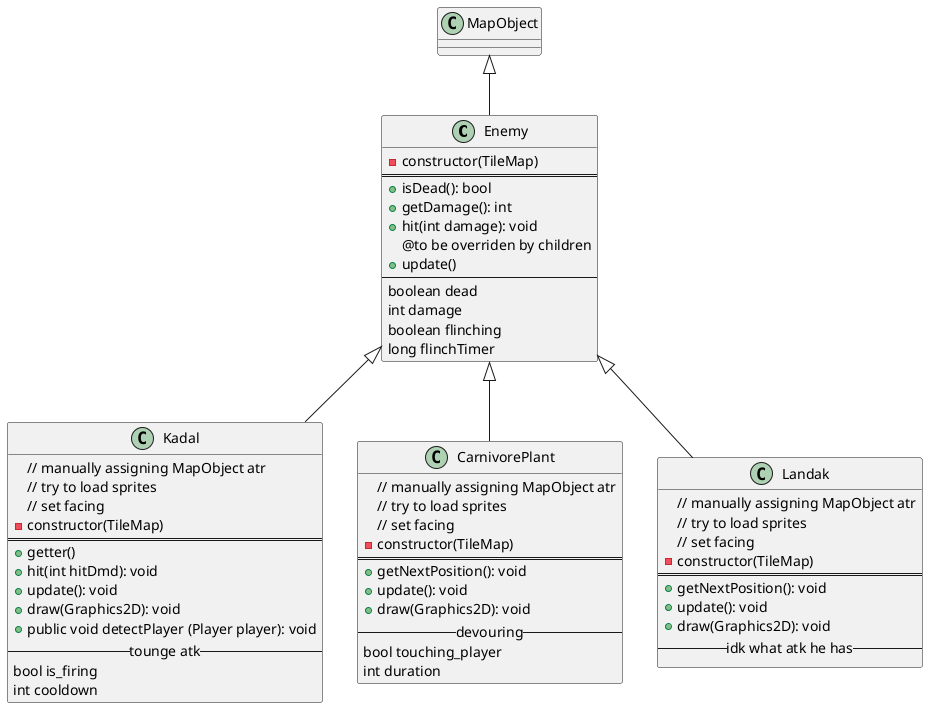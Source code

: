 @startuml
class Enemy extends MapObject{
- constructor(TileMap)
==
+ isDead(): bool
+ getDamage(): int
+ hit(int damage): void
@to be overriden by children
+ update()
--
boolean dead
int damage
boolean flinching
long flinchTimer
}
class Kadal {
// manually assigning MapObject atr
// try to load sprites
// set facing
- constructor(TileMap)
==
+ getter()
+ hit(int hitDmd): void
+ update(): void
+ draw(Graphics2D): void
+ public void detectPlayer (Player player): void
--tounge atk--
bool is_firing
int cooldown
}
class CarnivorePlant {
// manually assigning MapObject atr
// try to load sprites
// set facing
- constructor(TileMap)
==
+ getNextPosition(): void
+ update(): void
+ draw(Graphics2D): void
--devouring--
bool touching_player
int duration
}
class Landak {
// manually assigning MapObject atr
// try to load sprites
// set facing
- constructor(TileMap)
==
+ getNextPosition(): void
+ update(): void
+ draw(Graphics2D): void
--idk what atk he has--
}
Enemy <|-- Landak
Enemy <|-- Kadal
Enemy <|-- CarnivorePlant
@enduml